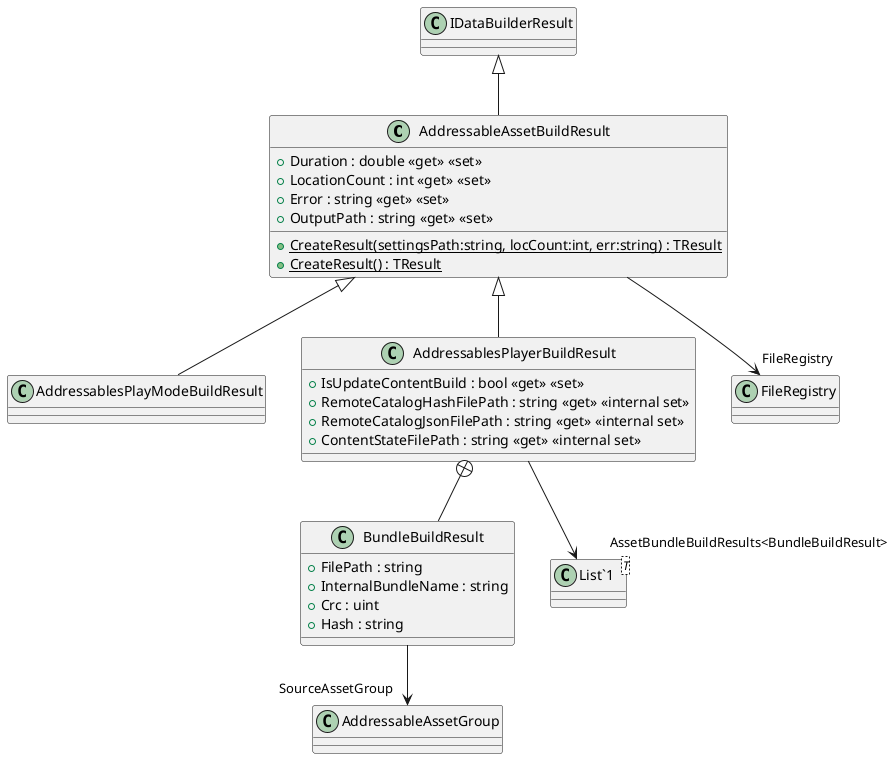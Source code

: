 @startuml
class AddressableAssetBuildResult {
    + Duration : double <<get>> <<set>>
    + LocationCount : int <<get>> <<set>>
    + Error : string <<get>> <<set>>
    + OutputPath : string <<get>> <<set>>
    + {static} CreateResult(settingsPath:string, locCount:int, err:string) : TResult
    + {static} CreateResult() : TResult
}
class AddressablesPlayModeBuildResult {
}
class AddressablesPlayerBuildResult {
    + IsUpdateContentBuild : bool <<get>> <<set>>
    + RemoteCatalogHashFilePath : string <<get>> <<internal set>>
    + RemoteCatalogJsonFilePath : string <<get>> <<internal set>>
    + ContentStateFilePath : string <<get>> <<internal set>>
}
class BundleBuildResult {
    + FilePath : string
    + InternalBundleName : string
    + Crc : uint
    + Hash : string
}
class "List`1"<T> {
}
IDataBuilderResult <|-- AddressableAssetBuildResult
AddressableAssetBuildResult --> "FileRegistry" FileRegistry
AddressableAssetBuildResult <|-- AddressablesPlayModeBuildResult
AddressableAssetBuildResult <|-- AddressablesPlayerBuildResult
AddressablesPlayerBuildResult --> "AssetBundleBuildResults<BundleBuildResult>" "List`1"
AddressablesPlayerBuildResult +-- BundleBuildResult
BundleBuildResult --> "SourceAssetGroup" AddressableAssetGroup
@enduml
